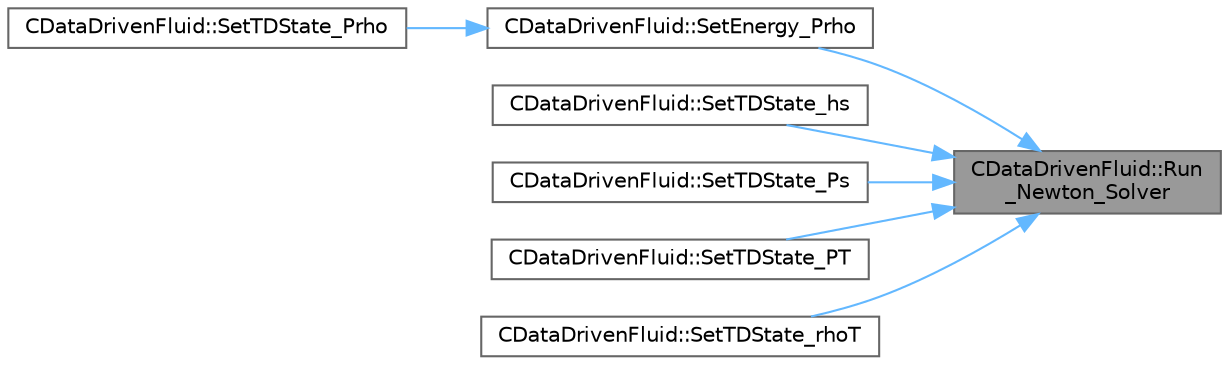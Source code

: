 digraph "CDataDrivenFluid::Run_Newton_Solver"
{
 // LATEX_PDF_SIZE
  bgcolor="transparent";
  edge [fontname=Helvetica,fontsize=10,labelfontname=Helvetica,labelfontsize=10];
  node [fontname=Helvetica,fontsize=10,shape=box,height=0.2,width=0.4];
  rankdir="RL";
  Node1 [id="Node000001",label="CDataDrivenFluid::Run\l_Newton_Solver",height=0.2,width=0.4,color="gray40", fillcolor="grey60", style="filled", fontcolor="black",tooltip="2D Newton solver for computing the density and energy corresponding to Y1_target and Y2_target."];
  Node1 -> Node2 [id="edge1_Node000001_Node000002",dir="back",color="steelblue1",style="solid",tooltip=" "];
  Node2 [id="Node000002",label="CDataDrivenFluid::SetEnergy_Prho",height=0.2,width=0.4,color="grey40", fillcolor="white", style="filled",URL="$classCDataDrivenFluid.html#ae433451435242846c821ccf37d552131",tooltip="Set the Dimensionless Internal Energy using Pressure and Density."];
  Node2 -> Node3 [id="edge2_Node000002_Node000003",dir="back",color="steelblue1",style="solid",tooltip=" "];
  Node3 [id="Node000003",label="CDataDrivenFluid::SetTDState_Prho",height=0.2,width=0.4,color="grey40", fillcolor="white", style="filled",URL="$classCDataDrivenFluid.html#ab5723719b236f3d3d36ba0006146962d",tooltip="Set the Dimensionless State using Pressure and Density."];
  Node1 -> Node4 [id="edge3_Node000001_Node000004",dir="back",color="steelblue1",style="solid",tooltip=" "];
  Node4 [id="Node000004",label="CDataDrivenFluid::SetTDState_hs",height=0.2,width=0.4,color="grey40", fillcolor="white", style="filled",URL="$classCDataDrivenFluid.html#a00f9dcc30937df9e6fa6d90ad8d4628f",tooltip="Set the Dimensionless State using Enthalpy and Entropy."];
  Node1 -> Node5 [id="edge4_Node000001_Node000005",dir="back",color="steelblue1",style="solid",tooltip=" "];
  Node5 [id="Node000005",label="CDataDrivenFluid::SetTDState_Ps",height=0.2,width=0.4,color="grey40", fillcolor="white", style="filled",URL="$classCDataDrivenFluid.html#a686672a89d31e948661428b6c8f8c71e",tooltip="Set the Dimensionless State using Pressure and Entropy."];
  Node1 -> Node6 [id="edge5_Node000001_Node000006",dir="back",color="steelblue1",style="solid",tooltip=" "];
  Node6 [id="Node000006",label="CDataDrivenFluid::SetTDState_PT",height=0.2,width=0.4,color="grey40", fillcolor="white", style="filled",URL="$classCDataDrivenFluid.html#ad49f259c4243534547dc65be7d4e8b95",tooltip="Set the Dimensionless State using Pressure and Temperature."];
  Node1 -> Node7 [id="edge6_Node000001_Node000007",dir="back",color="steelblue1",style="solid",tooltip=" "];
  Node7 [id="Node000007",label="CDataDrivenFluid::SetTDState_rhoT",height=0.2,width=0.4,color="grey40", fillcolor="white", style="filled",URL="$classCDataDrivenFluid.html#a72715d3dd219b8867e24d2065732b4cc",tooltip="Set the Dimensionless Internal Energy using Pressure and Density."];
}
